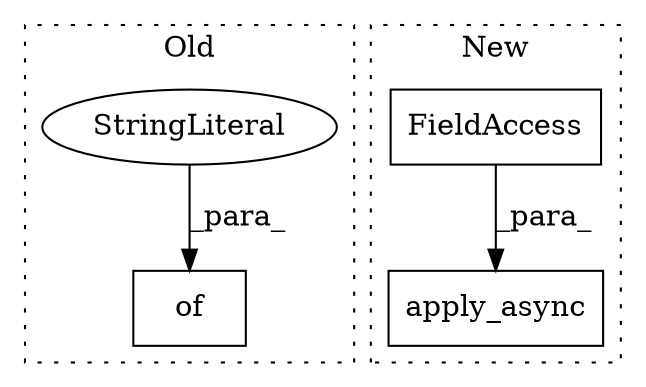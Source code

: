digraph G {
subgraph cluster0 {
1 [label="of" a="32" s="3742,3825" l="3,1" shape="box"];
4 [label="StringLiteral" a="45" s="3813" l="4" shape="ellipse"];
label = "Old";
style="dotted";
}
subgraph cluster1 {
2 [label="apply_async" a="32" s="3992,4020" l="12,1" shape="box"];
3 [label="FieldAccess" a="22" s="4004" l="16" shape="box"];
label = "New";
style="dotted";
}
3 -> 2 [label="_para_"];
4 -> 1 [label="_para_"];
}